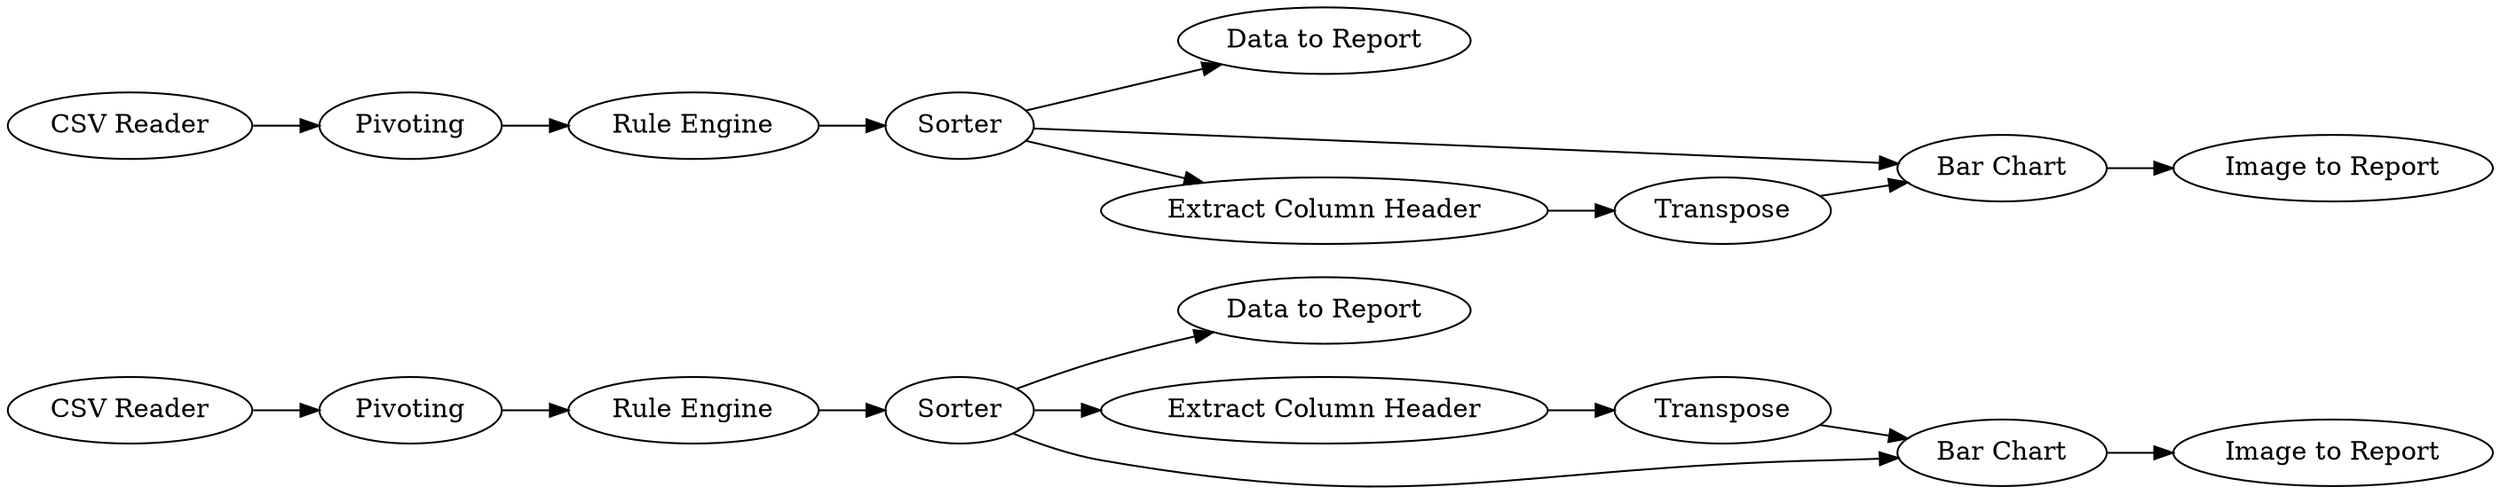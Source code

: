 digraph {
	1 [label="CSV Reader"]
	2 [label="CSV Reader"]
	4 [label=Pivoting]
	5 [label="Rule Engine"]
	6 [label=Sorter]
	7 [label="Data to Report"]
	9 [label="Extract Column Header"]
	10 [label=Transpose]
	12 [label="Bar Chart"]
	13 [label="Image to Report"]
	14 [label="Data to Report"]
	15 [label=Transpose]
	16 [label="Bar Chart"]
	17 [label=Pivoting]
	18 [label="Image to Report"]
	19 [label="Rule Engine"]
	20 [label=Sorter]
	21 [label="Extract Column Header"]
	1 -> 4
	2 -> 17
	4 -> 5
	5 -> 6
	6 -> 7
	6 -> 12
	6 -> 9
	9 -> 10
	10 -> 12
	12 -> 13
	15 -> 16
	16 -> 18
	17 -> 19
	19 -> 20
	20 -> 14
	20 -> 16
	20 -> 21
	21 -> 15
	rankdir=LR
}
